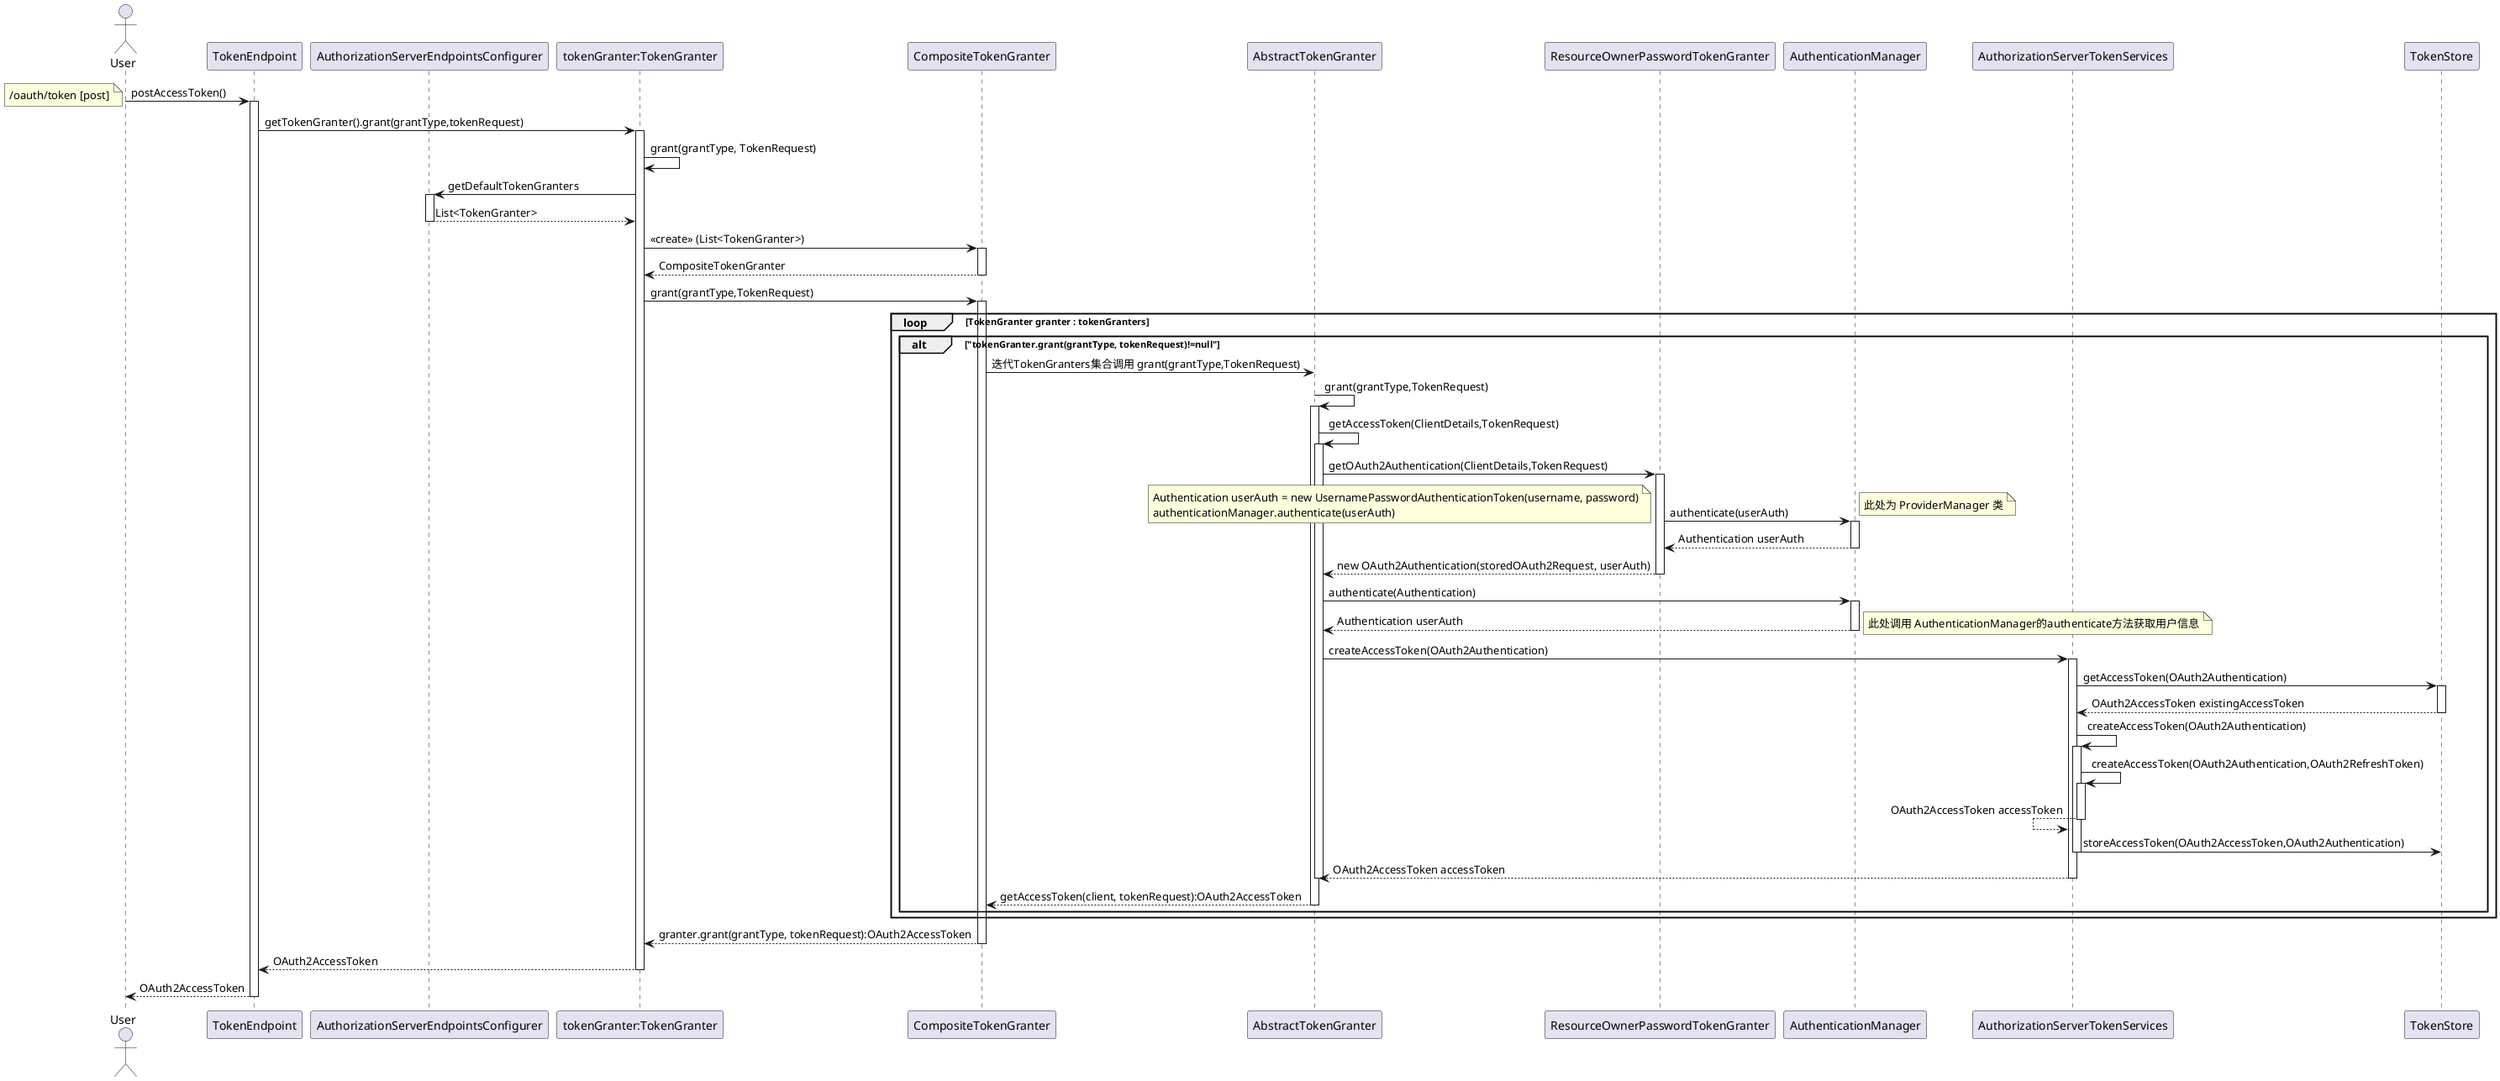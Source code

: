 @startuml
actor User
participant TokenEndpoint
participant AuthorizationServerEndpointsConfigurer
participant "tokenGranter:TokenGranter" as TokenGranter
participant CompositeTokenGranter
participant AbstractTokenGranter
participant ResourceOwnerPasswordTokenGranter
participant AuthenticationManager
participant AuthorizationServerTokenServices
participant TokenStore

User-> TokenEndpoint: postAccessToken()
' note [left|right] <注释> 添加注释
note left: /oauth/token [post]
activate TokenEndpoint

'TokenRequest tokenRequest = getOAuth2RequestFactory().createTokenRequest(parameters, authenticatedClient)
'OAuth2AccessToken token = getTokenGranter().grant(tokenRequest.getGrantType(), tokenRequest)
TokenEndpoint->TokenGranter: getTokenGranter().grant(grantType,tokenRequest)
activate TokenGranter

TokenGranter-> TokenGranter:grant(grantType, TokenRequest)
'AuthorizationServerEndpointsConfigurer：
'@Override
'				public OAuth2AccessToken grant(String grantType, TokenRequest tokenRequest) {
'					if (delegate == null) {
'						delegate = new CompositeTokenGranter(getDefaultTokenGranters());
'					}
'					return delegate.grant(grantType, tokenRequest);
'				}

'grant(grantType, TokenRequest)
TokenGranter-> AuthorizationServerEndpointsConfigurer:getDefaultTokenGranters
activate AuthorizationServerEndpointsConfigurer

TokenGranter<--AuthorizationServerEndpointsConfigurer:List<TokenGranter>
deactivate AuthorizationServerEndpointsConfigurer

TokenGranter-> CompositeTokenGranter: <<create>> (List<TokenGranter>)
activate CompositeTokenGranter

TokenGranter<-- CompositeTokenGranter:CompositeTokenGranter
deactivate CompositeTokenGranter

TokenGranter->CompositeTokenGranter:grant(grantType,TokenRequest)
activate CompositeTokenGranter

'CompositeTokenGranter: 迭代 TokenGranters 集合调用 grant(grantType,TokenRequest)
loop TokenGranter granter : tokenGranters
    alt "tokenGranter.grant(grantType, tokenRequest)!=null"

        CompositeTokenGranter->AbstractTokenGranter: 迭代TokenGranters集合调用 grant(grantType,TokenRequest)

        AbstractTokenGranter->AbstractTokenGranter:grant(grantType,TokenRequest)
        activate AbstractTokenGranter

        AbstractTokenGranter->AbstractTokenGranter:getAccessToken(ClientDetails,TokenRequest)
        activate AbstractTokenGranter

        AbstractTokenGranter->ResourceOwnerPasswordTokenGranter:getOAuth2Authentication(ClientDetails,TokenRequest)
        activate ResourceOwnerPasswordTokenGranter

'userAuth = authenticationManager.authenticate(userAuth);

        ResourceOwnerPasswordTokenGranter->AuthenticationManager:authenticate(userAuth)
        note left: Authentication userAuth = new UsernamePasswordAuthenticationToken(username, password)\nauthenticationManager.authenticate(userAuth)
        activate AuthenticationManager
        note right: 此处为 ProviderManager 类

        ResourceOwnerPasswordTokenGranter<--AuthenticationManager:Authentication userAuth
        deactivate AuthenticationManager

        AbstractTokenGranter<--ResourceOwnerPasswordTokenGranter:new OAuth2Authentication(storedOAuth2Request, userAuth)
        deactivate ResourceOwnerPasswordTokenGranter

'Authentication userAuth = new UsernamePasswordAuthenticationToken(username, password);
        AbstractTokenGranter-> AuthenticationManager:authenticate(Authentication)
        activate AuthenticationManager
        AbstractTokenGranter <-- AuthenticationManager:Authentication userAuth
        note right: 此处调用 AuthenticationManager的authenticate方法获取用户信息
        deactivate AuthenticationManager
'        OAuth2Request storedOAuth2Request = requestFactory.createOAuth2Request(client, tokenRequest);
'        		return new OAuth2Authentication(storedOAuth2Request, null);

        AbstractTokenGranter->AuthorizationServerTokenServices:createAccessToken(OAuth2Authentication)
        activate AuthorizationServerTokenServices

        AuthorizationServerTokenServices->TokenStore:getAccessToken(OAuth2Authentication)
        activate TokenStore

        AuthorizationServerTokenServices<--TokenStore:OAuth2AccessToken existingAccessToken
        deactivate TokenStore

        AuthorizationServerTokenServices->AuthorizationServerTokenServices:createAccessToken(OAuth2Authentication)
        activate AuthorizationServerTokenServices

        AuthorizationServerTokenServices->AuthorizationServerTokenServices:createAccessToken(OAuth2Authentication,OAuth2RefreshToken)
        activate AuthorizationServerTokenServices

        AuthorizationServerTokenServices<--AuthorizationServerTokenServices:OAuth2AccessToken accessToken
        deactivate AuthorizationServerTokenServices

        'tokenStore.storeAccessToken(accessToken, authentication);
        AuthorizationServerTokenServices->TokenStore:storeAccessToken(OAuth2AccessToken,OAuth2Authentication)
        deactivate AuthorizationServerTokenServices

'AbstractTokenGranter：tokenServices.createAccessToken(getOAuth2Authentication(client, tokenRequest));
        AbstractTokenGranter<--AuthorizationServerTokenServices:OAuth2AccessToken accessToken
        deactivate AbstractTokenGranter
        deactivate AuthorizationServerTokenServices

        CompositeTokenGranter<--AbstractTokenGranter:getAccessToken(client, tokenRequest):OAuth2AccessToken
        deactivate AbstractTokenGranter
    end
end

TokenGranter<--CompositeTokenGranter: granter.grant(grantType, tokenRequest):OAuth2AccessToken
deactivate CompositeTokenGranter

TokenEndpoint<--TokenGranter:OAuth2AccessToken
deactivate TokenGranter

User<--TokenEndpoint:OAuth2AccessToken
deactivate TokenEndpoint

@enduml